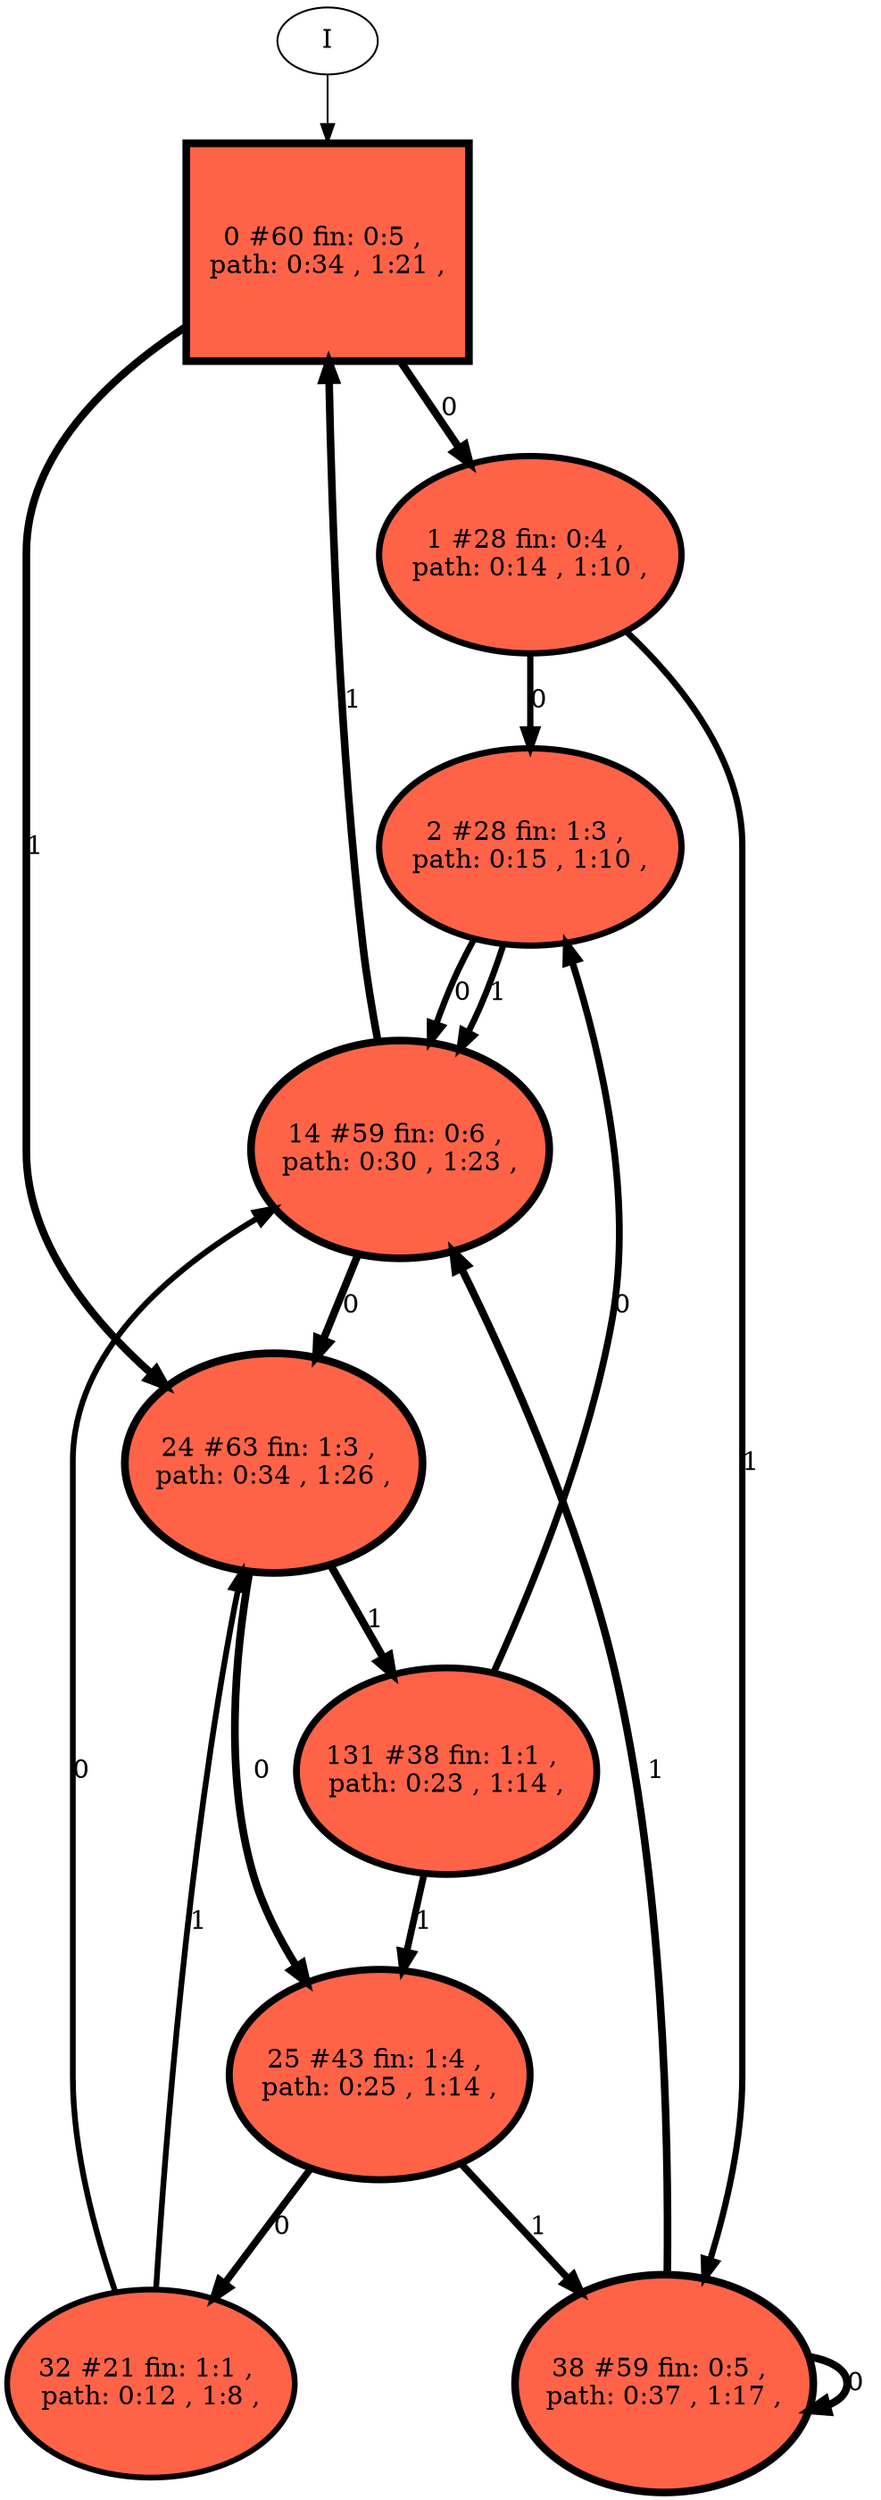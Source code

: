 // produced with flexfringe // 
digraph DFA {
	0 [label="root" shape=box];
		I -> 0;
	0 [ label="0 #60 fin: 0:5 , 
 path: 0:34 , 1:21 , " , style=filled, fillcolor="tomato", width=1.63137, height=1.63137, penwidth=4.11087];
		0 -> 1 [label="0 " , penwidth=4.11087 ];
		0 -> 24 [label="1 " , penwidth=4.11087 ];
	1 [ label="1 #28 fin: 0:4 , 
 path: 0:14 , 1:10 , " , style=filled, fillcolor="tomato", width=1.47414, height=1.47414, penwidth=3.3673];
		1 -> 2 [label="0 " , penwidth=3.3673 ];
		1 -> 38 [label="1 " , penwidth=3.3673 ];
	24 [ label="24 #63 fin: 1:3 , 
 path: 0:34 , 1:26 , " , style=filled, fillcolor="tomato", width=1.64072, height=1.64072, penwidth=4.15888];
		24 -> 25 [label="0 " , penwidth=4.15888 ];
		24 -> 131 [label="1 " , penwidth=4.15888 ];
	2 [ label="2 #28 fin: 1:3 , 
 path: 0:15 , 1:10 , " , style=filled, fillcolor="tomato", width=1.47414, height=1.47414, penwidth=3.3673];
		2 -> 14 [label="0 " , penwidth=3.3673 ];
		2 -> 14 [label="1 " , penwidth=3.3673 ];
	38 [ label="38 #59 fin: 0:5 , 
 path: 0:37 , 1:17 , " , style=filled, fillcolor="tomato", width=1.62813, height=1.62813, penwidth=4.09434];
		38 -> 38 [label="0 " , penwidth=4.09434 ];
		38 -> 14 [label="1 " , penwidth=4.09434 ];
	25 [ label="25 #43 fin: 1:4 , 
 path: 0:25 , 1:14 , " , style=filled, fillcolor="tomato", width=1.56532, height=1.56532, penwidth=3.78419];
		25 -> 32 [label="0 " , penwidth=3.78419 ];
		25 -> 38 [label="1 " , penwidth=3.78419 ];
	131 [ label="131 #38 fin: 1:1 , 
 path: 0:23 , 1:14 , " , style=filled, fillcolor="tomato", width=1.53978, height=1.53978, penwidth=3.66356];
		131 -> 2 [label="0 " , penwidth=3.66356 ];
		131 -> 25 [label="1 " , penwidth=3.66356 ];
	14 [ label="14 #59 fin: 0:6 , 
 path: 0:30 , 1:23 , " , style=filled, fillcolor="tomato", width=1.62813, height=1.62813, penwidth=4.09434];
		14 -> 24 [label="0 " , penwidth=4.09434 ];
		14 -> 0 [label="1 " , penwidth=4.09434 ];
	32 [ label="32 #21 fin: 1:1 , 
 path: 0:12 , 1:8 , " , style=filled, fillcolor="tomato", width=1.4088, height=1.4088, penwidth=3.09104];
		32 -> 14 [label="0 " , penwidth=3.09104 ];
		32 -> 24 [label="1 " , penwidth=3.09104 ];
}
